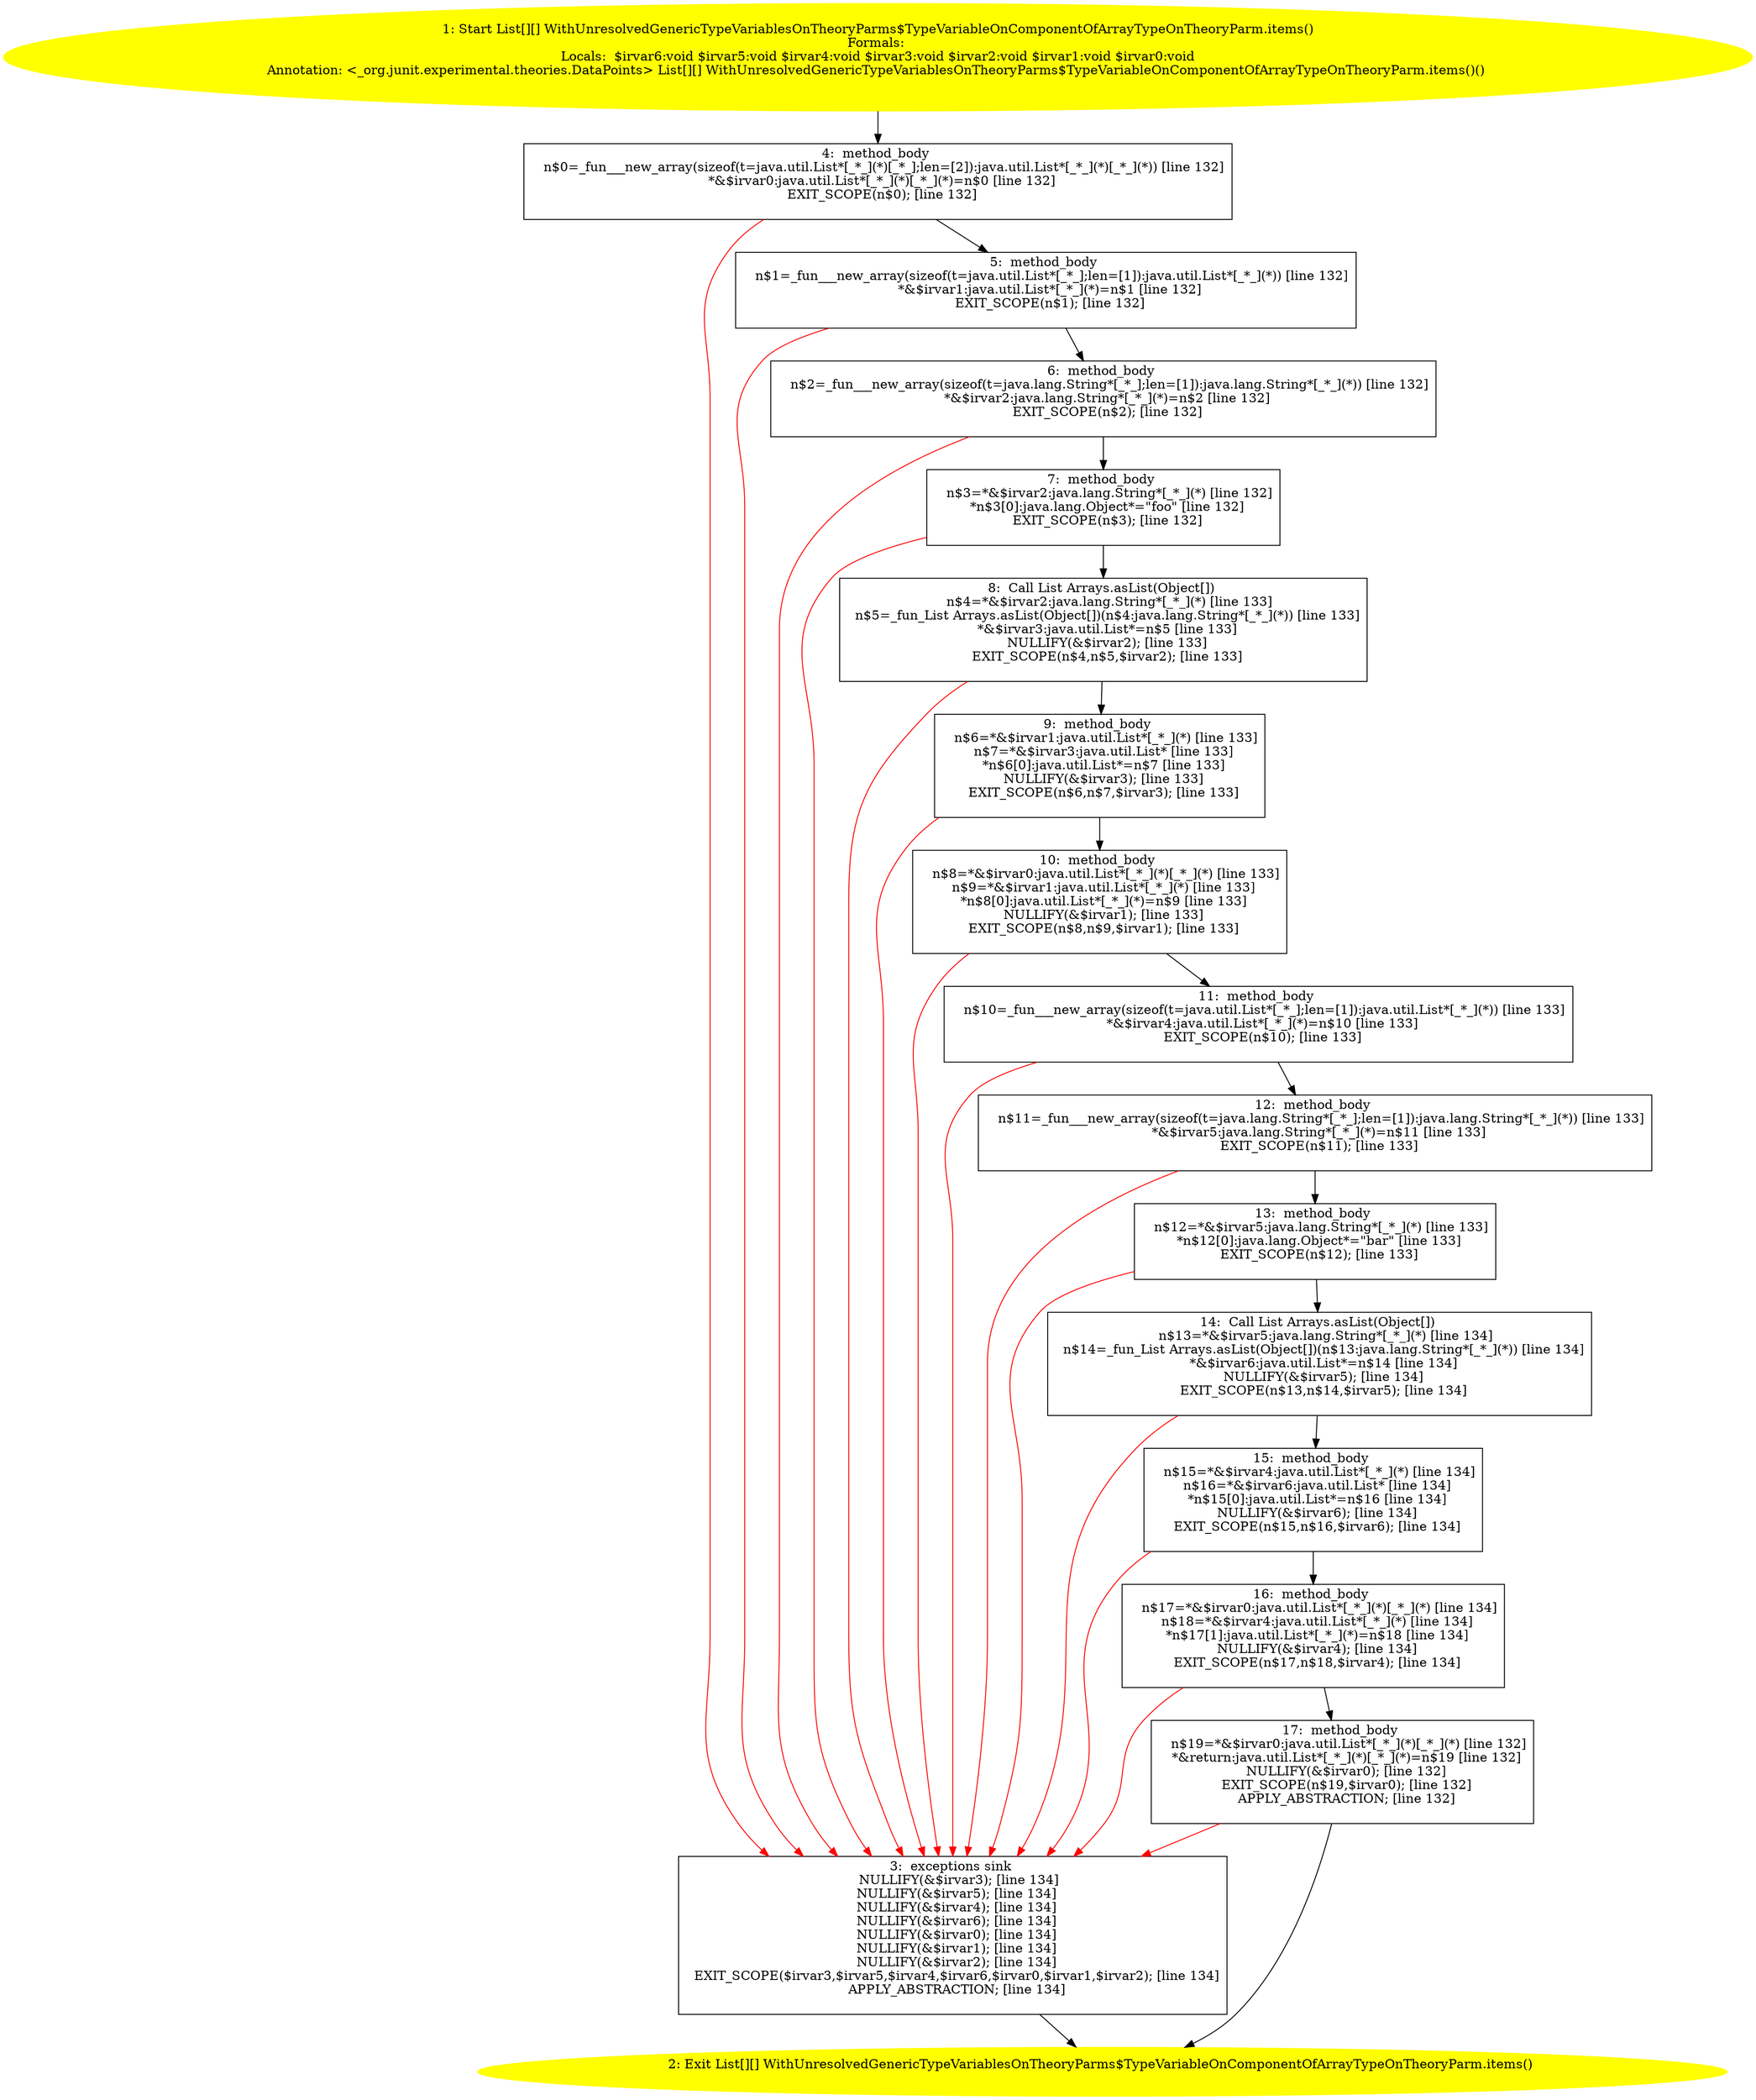 /* @generated */
digraph cfg {
"org.junit.tests.experimental.theories.runner.WithUnresolvedGenericTypeVariablesOnTheoryParms$TypeVar.baaa9215e698dc9c949a1f1531382c4c_1" [label="1: Start List[][] WithUnresolvedGenericTypeVariablesOnTheoryParms$TypeVariableOnComponentOfArrayTypeOnTheoryParm.items()\nFormals: \nLocals:  $irvar6:void $irvar5:void $irvar4:void $irvar3:void $irvar2:void $irvar1:void $irvar0:void\nAnnotation: <_org.junit.experimental.theories.DataPoints> List[][] WithUnresolvedGenericTypeVariablesOnTheoryParms$TypeVariableOnComponentOfArrayTypeOnTheoryParm.items()() \n  " color=yellow style=filled]
	

	 "org.junit.tests.experimental.theories.runner.WithUnresolvedGenericTypeVariablesOnTheoryParms$TypeVar.baaa9215e698dc9c949a1f1531382c4c_1" -> "org.junit.tests.experimental.theories.runner.WithUnresolvedGenericTypeVariablesOnTheoryParms$TypeVar.baaa9215e698dc9c949a1f1531382c4c_4" ;
"org.junit.tests.experimental.theories.runner.WithUnresolvedGenericTypeVariablesOnTheoryParms$TypeVar.baaa9215e698dc9c949a1f1531382c4c_2" [label="2: Exit List[][] WithUnresolvedGenericTypeVariablesOnTheoryParms$TypeVariableOnComponentOfArrayTypeOnTheoryParm.items() \n  " color=yellow style=filled]
	

"org.junit.tests.experimental.theories.runner.WithUnresolvedGenericTypeVariablesOnTheoryParms$TypeVar.baaa9215e698dc9c949a1f1531382c4c_3" [label="3:  exceptions sink \n   NULLIFY(&$irvar3); [line 134]\n  NULLIFY(&$irvar5); [line 134]\n  NULLIFY(&$irvar4); [line 134]\n  NULLIFY(&$irvar6); [line 134]\n  NULLIFY(&$irvar0); [line 134]\n  NULLIFY(&$irvar1); [line 134]\n  NULLIFY(&$irvar2); [line 134]\n  EXIT_SCOPE($irvar3,$irvar5,$irvar4,$irvar6,$irvar0,$irvar1,$irvar2); [line 134]\n  APPLY_ABSTRACTION; [line 134]\n " shape="box"]
	

	 "org.junit.tests.experimental.theories.runner.WithUnresolvedGenericTypeVariablesOnTheoryParms$TypeVar.baaa9215e698dc9c949a1f1531382c4c_3" -> "org.junit.tests.experimental.theories.runner.WithUnresolvedGenericTypeVariablesOnTheoryParms$TypeVar.baaa9215e698dc9c949a1f1531382c4c_2" ;
"org.junit.tests.experimental.theories.runner.WithUnresolvedGenericTypeVariablesOnTheoryParms$TypeVar.baaa9215e698dc9c949a1f1531382c4c_4" [label="4:  method_body \n   n$0=_fun___new_array(sizeof(t=java.util.List*[_*_](*)[_*_];len=[2]):java.util.List*[_*_](*)[_*_](*)) [line 132]\n  *&$irvar0:java.util.List*[_*_](*)[_*_](*)=n$0 [line 132]\n  EXIT_SCOPE(n$0); [line 132]\n " shape="box"]
	

	 "org.junit.tests.experimental.theories.runner.WithUnresolvedGenericTypeVariablesOnTheoryParms$TypeVar.baaa9215e698dc9c949a1f1531382c4c_4" -> "org.junit.tests.experimental.theories.runner.WithUnresolvedGenericTypeVariablesOnTheoryParms$TypeVar.baaa9215e698dc9c949a1f1531382c4c_5" ;
	 "org.junit.tests.experimental.theories.runner.WithUnresolvedGenericTypeVariablesOnTheoryParms$TypeVar.baaa9215e698dc9c949a1f1531382c4c_4" -> "org.junit.tests.experimental.theories.runner.WithUnresolvedGenericTypeVariablesOnTheoryParms$TypeVar.baaa9215e698dc9c949a1f1531382c4c_3" [color="red" ];
"org.junit.tests.experimental.theories.runner.WithUnresolvedGenericTypeVariablesOnTheoryParms$TypeVar.baaa9215e698dc9c949a1f1531382c4c_5" [label="5:  method_body \n   n$1=_fun___new_array(sizeof(t=java.util.List*[_*_];len=[1]):java.util.List*[_*_](*)) [line 132]\n  *&$irvar1:java.util.List*[_*_](*)=n$1 [line 132]\n  EXIT_SCOPE(n$1); [line 132]\n " shape="box"]
	

	 "org.junit.tests.experimental.theories.runner.WithUnresolvedGenericTypeVariablesOnTheoryParms$TypeVar.baaa9215e698dc9c949a1f1531382c4c_5" -> "org.junit.tests.experimental.theories.runner.WithUnresolvedGenericTypeVariablesOnTheoryParms$TypeVar.baaa9215e698dc9c949a1f1531382c4c_6" ;
	 "org.junit.tests.experimental.theories.runner.WithUnresolvedGenericTypeVariablesOnTheoryParms$TypeVar.baaa9215e698dc9c949a1f1531382c4c_5" -> "org.junit.tests.experimental.theories.runner.WithUnresolvedGenericTypeVariablesOnTheoryParms$TypeVar.baaa9215e698dc9c949a1f1531382c4c_3" [color="red" ];
"org.junit.tests.experimental.theories.runner.WithUnresolvedGenericTypeVariablesOnTheoryParms$TypeVar.baaa9215e698dc9c949a1f1531382c4c_6" [label="6:  method_body \n   n$2=_fun___new_array(sizeof(t=java.lang.String*[_*_];len=[1]):java.lang.String*[_*_](*)) [line 132]\n  *&$irvar2:java.lang.String*[_*_](*)=n$2 [line 132]\n  EXIT_SCOPE(n$2); [line 132]\n " shape="box"]
	

	 "org.junit.tests.experimental.theories.runner.WithUnresolvedGenericTypeVariablesOnTheoryParms$TypeVar.baaa9215e698dc9c949a1f1531382c4c_6" -> "org.junit.tests.experimental.theories.runner.WithUnresolvedGenericTypeVariablesOnTheoryParms$TypeVar.baaa9215e698dc9c949a1f1531382c4c_7" ;
	 "org.junit.tests.experimental.theories.runner.WithUnresolvedGenericTypeVariablesOnTheoryParms$TypeVar.baaa9215e698dc9c949a1f1531382c4c_6" -> "org.junit.tests.experimental.theories.runner.WithUnresolvedGenericTypeVariablesOnTheoryParms$TypeVar.baaa9215e698dc9c949a1f1531382c4c_3" [color="red" ];
"org.junit.tests.experimental.theories.runner.WithUnresolvedGenericTypeVariablesOnTheoryParms$TypeVar.baaa9215e698dc9c949a1f1531382c4c_7" [label="7:  method_body \n   n$3=*&$irvar2:java.lang.String*[_*_](*) [line 132]\n  *n$3[0]:java.lang.Object*=\"foo\" [line 132]\n  EXIT_SCOPE(n$3); [line 132]\n " shape="box"]
	

	 "org.junit.tests.experimental.theories.runner.WithUnresolvedGenericTypeVariablesOnTheoryParms$TypeVar.baaa9215e698dc9c949a1f1531382c4c_7" -> "org.junit.tests.experimental.theories.runner.WithUnresolvedGenericTypeVariablesOnTheoryParms$TypeVar.baaa9215e698dc9c949a1f1531382c4c_8" ;
	 "org.junit.tests.experimental.theories.runner.WithUnresolvedGenericTypeVariablesOnTheoryParms$TypeVar.baaa9215e698dc9c949a1f1531382c4c_7" -> "org.junit.tests.experimental.theories.runner.WithUnresolvedGenericTypeVariablesOnTheoryParms$TypeVar.baaa9215e698dc9c949a1f1531382c4c_3" [color="red" ];
"org.junit.tests.experimental.theories.runner.WithUnresolvedGenericTypeVariablesOnTheoryParms$TypeVar.baaa9215e698dc9c949a1f1531382c4c_8" [label="8:  Call List Arrays.asList(Object[]) \n   n$4=*&$irvar2:java.lang.String*[_*_](*) [line 133]\n  n$5=_fun_List Arrays.asList(Object[])(n$4:java.lang.String*[_*_](*)) [line 133]\n  *&$irvar3:java.util.List*=n$5 [line 133]\n  NULLIFY(&$irvar2); [line 133]\n  EXIT_SCOPE(n$4,n$5,$irvar2); [line 133]\n " shape="box"]
	

	 "org.junit.tests.experimental.theories.runner.WithUnresolvedGenericTypeVariablesOnTheoryParms$TypeVar.baaa9215e698dc9c949a1f1531382c4c_8" -> "org.junit.tests.experimental.theories.runner.WithUnresolvedGenericTypeVariablesOnTheoryParms$TypeVar.baaa9215e698dc9c949a1f1531382c4c_9" ;
	 "org.junit.tests.experimental.theories.runner.WithUnresolvedGenericTypeVariablesOnTheoryParms$TypeVar.baaa9215e698dc9c949a1f1531382c4c_8" -> "org.junit.tests.experimental.theories.runner.WithUnresolvedGenericTypeVariablesOnTheoryParms$TypeVar.baaa9215e698dc9c949a1f1531382c4c_3" [color="red" ];
"org.junit.tests.experimental.theories.runner.WithUnresolvedGenericTypeVariablesOnTheoryParms$TypeVar.baaa9215e698dc9c949a1f1531382c4c_9" [label="9:  method_body \n   n$6=*&$irvar1:java.util.List*[_*_](*) [line 133]\n  n$7=*&$irvar3:java.util.List* [line 133]\n  *n$6[0]:java.util.List*=n$7 [line 133]\n  NULLIFY(&$irvar3); [line 133]\n  EXIT_SCOPE(n$6,n$7,$irvar3); [line 133]\n " shape="box"]
	

	 "org.junit.tests.experimental.theories.runner.WithUnresolvedGenericTypeVariablesOnTheoryParms$TypeVar.baaa9215e698dc9c949a1f1531382c4c_9" -> "org.junit.tests.experimental.theories.runner.WithUnresolvedGenericTypeVariablesOnTheoryParms$TypeVar.baaa9215e698dc9c949a1f1531382c4c_10" ;
	 "org.junit.tests.experimental.theories.runner.WithUnresolvedGenericTypeVariablesOnTheoryParms$TypeVar.baaa9215e698dc9c949a1f1531382c4c_9" -> "org.junit.tests.experimental.theories.runner.WithUnresolvedGenericTypeVariablesOnTheoryParms$TypeVar.baaa9215e698dc9c949a1f1531382c4c_3" [color="red" ];
"org.junit.tests.experimental.theories.runner.WithUnresolvedGenericTypeVariablesOnTheoryParms$TypeVar.baaa9215e698dc9c949a1f1531382c4c_10" [label="10:  method_body \n   n$8=*&$irvar0:java.util.List*[_*_](*)[_*_](*) [line 133]\n  n$9=*&$irvar1:java.util.List*[_*_](*) [line 133]\n  *n$8[0]:java.util.List*[_*_](*)=n$9 [line 133]\n  NULLIFY(&$irvar1); [line 133]\n  EXIT_SCOPE(n$8,n$9,$irvar1); [line 133]\n " shape="box"]
	

	 "org.junit.tests.experimental.theories.runner.WithUnresolvedGenericTypeVariablesOnTheoryParms$TypeVar.baaa9215e698dc9c949a1f1531382c4c_10" -> "org.junit.tests.experimental.theories.runner.WithUnresolvedGenericTypeVariablesOnTheoryParms$TypeVar.baaa9215e698dc9c949a1f1531382c4c_11" ;
	 "org.junit.tests.experimental.theories.runner.WithUnresolvedGenericTypeVariablesOnTheoryParms$TypeVar.baaa9215e698dc9c949a1f1531382c4c_10" -> "org.junit.tests.experimental.theories.runner.WithUnresolvedGenericTypeVariablesOnTheoryParms$TypeVar.baaa9215e698dc9c949a1f1531382c4c_3" [color="red" ];
"org.junit.tests.experimental.theories.runner.WithUnresolvedGenericTypeVariablesOnTheoryParms$TypeVar.baaa9215e698dc9c949a1f1531382c4c_11" [label="11:  method_body \n   n$10=_fun___new_array(sizeof(t=java.util.List*[_*_];len=[1]):java.util.List*[_*_](*)) [line 133]\n  *&$irvar4:java.util.List*[_*_](*)=n$10 [line 133]\n  EXIT_SCOPE(n$10); [line 133]\n " shape="box"]
	

	 "org.junit.tests.experimental.theories.runner.WithUnresolvedGenericTypeVariablesOnTheoryParms$TypeVar.baaa9215e698dc9c949a1f1531382c4c_11" -> "org.junit.tests.experimental.theories.runner.WithUnresolvedGenericTypeVariablesOnTheoryParms$TypeVar.baaa9215e698dc9c949a1f1531382c4c_12" ;
	 "org.junit.tests.experimental.theories.runner.WithUnresolvedGenericTypeVariablesOnTheoryParms$TypeVar.baaa9215e698dc9c949a1f1531382c4c_11" -> "org.junit.tests.experimental.theories.runner.WithUnresolvedGenericTypeVariablesOnTheoryParms$TypeVar.baaa9215e698dc9c949a1f1531382c4c_3" [color="red" ];
"org.junit.tests.experimental.theories.runner.WithUnresolvedGenericTypeVariablesOnTheoryParms$TypeVar.baaa9215e698dc9c949a1f1531382c4c_12" [label="12:  method_body \n   n$11=_fun___new_array(sizeof(t=java.lang.String*[_*_];len=[1]):java.lang.String*[_*_](*)) [line 133]\n  *&$irvar5:java.lang.String*[_*_](*)=n$11 [line 133]\n  EXIT_SCOPE(n$11); [line 133]\n " shape="box"]
	

	 "org.junit.tests.experimental.theories.runner.WithUnresolvedGenericTypeVariablesOnTheoryParms$TypeVar.baaa9215e698dc9c949a1f1531382c4c_12" -> "org.junit.tests.experimental.theories.runner.WithUnresolvedGenericTypeVariablesOnTheoryParms$TypeVar.baaa9215e698dc9c949a1f1531382c4c_13" ;
	 "org.junit.tests.experimental.theories.runner.WithUnresolvedGenericTypeVariablesOnTheoryParms$TypeVar.baaa9215e698dc9c949a1f1531382c4c_12" -> "org.junit.tests.experimental.theories.runner.WithUnresolvedGenericTypeVariablesOnTheoryParms$TypeVar.baaa9215e698dc9c949a1f1531382c4c_3" [color="red" ];
"org.junit.tests.experimental.theories.runner.WithUnresolvedGenericTypeVariablesOnTheoryParms$TypeVar.baaa9215e698dc9c949a1f1531382c4c_13" [label="13:  method_body \n   n$12=*&$irvar5:java.lang.String*[_*_](*) [line 133]\n  *n$12[0]:java.lang.Object*=\"bar\" [line 133]\n  EXIT_SCOPE(n$12); [line 133]\n " shape="box"]
	

	 "org.junit.tests.experimental.theories.runner.WithUnresolvedGenericTypeVariablesOnTheoryParms$TypeVar.baaa9215e698dc9c949a1f1531382c4c_13" -> "org.junit.tests.experimental.theories.runner.WithUnresolvedGenericTypeVariablesOnTheoryParms$TypeVar.baaa9215e698dc9c949a1f1531382c4c_14" ;
	 "org.junit.tests.experimental.theories.runner.WithUnresolvedGenericTypeVariablesOnTheoryParms$TypeVar.baaa9215e698dc9c949a1f1531382c4c_13" -> "org.junit.tests.experimental.theories.runner.WithUnresolvedGenericTypeVariablesOnTheoryParms$TypeVar.baaa9215e698dc9c949a1f1531382c4c_3" [color="red" ];
"org.junit.tests.experimental.theories.runner.WithUnresolvedGenericTypeVariablesOnTheoryParms$TypeVar.baaa9215e698dc9c949a1f1531382c4c_14" [label="14:  Call List Arrays.asList(Object[]) \n   n$13=*&$irvar5:java.lang.String*[_*_](*) [line 134]\n  n$14=_fun_List Arrays.asList(Object[])(n$13:java.lang.String*[_*_](*)) [line 134]\n  *&$irvar6:java.util.List*=n$14 [line 134]\n  NULLIFY(&$irvar5); [line 134]\n  EXIT_SCOPE(n$13,n$14,$irvar5); [line 134]\n " shape="box"]
	

	 "org.junit.tests.experimental.theories.runner.WithUnresolvedGenericTypeVariablesOnTheoryParms$TypeVar.baaa9215e698dc9c949a1f1531382c4c_14" -> "org.junit.tests.experimental.theories.runner.WithUnresolvedGenericTypeVariablesOnTheoryParms$TypeVar.baaa9215e698dc9c949a1f1531382c4c_15" ;
	 "org.junit.tests.experimental.theories.runner.WithUnresolvedGenericTypeVariablesOnTheoryParms$TypeVar.baaa9215e698dc9c949a1f1531382c4c_14" -> "org.junit.tests.experimental.theories.runner.WithUnresolvedGenericTypeVariablesOnTheoryParms$TypeVar.baaa9215e698dc9c949a1f1531382c4c_3" [color="red" ];
"org.junit.tests.experimental.theories.runner.WithUnresolvedGenericTypeVariablesOnTheoryParms$TypeVar.baaa9215e698dc9c949a1f1531382c4c_15" [label="15:  method_body \n   n$15=*&$irvar4:java.util.List*[_*_](*) [line 134]\n  n$16=*&$irvar6:java.util.List* [line 134]\n  *n$15[0]:java.util.List*=n$16 [line 134]\n  NULLIFY(&$irvar6); [line 134]\n  EXIT_SCOPE(n$15,n$16,$irvar6); [line 134]\n " shape="box"]
	

	 "org.junit.tests.experimental.theories.runner.WithUnresolvedGenericTypeVariablesOnTheoryParms$TypeVar.baaa9215e698dc9c949a1f1531382c4c_15" -> "org.junit.tests.experimental.theories.runner.WithUnresolvedGenericTypeVariablesOnTheoryParms$TypeVar.baaa9215e698dc9c949a1f1531382c4c_16" ;
	 "org.junit.tests.experimental.theories.runner.WithUnresolvedGenericTypeVariablesOnTheoryParms$TypeVar.baaa9215e698dc9c949a1f1531382c4c_15" -> "org.junit.tests.experimental.theories.runner.WithUnresolvedGenericTypeVariablesOnTheoryParms$TypeVar.baaa9215e698dc9c949a1f1531382c4c_3" [color="red" ];
"org.junit.tests.experimental.theories.runner.WithUnresolvedGenericTypeVariablesOnTheoryParms$TypeVar.baaa9215e698dc9c949a1f1531382c4c_16" [label="16:  method_body \n   n$17=*&$irvar0:java.util.List*[_*_](*)[_*_](*) [line 134]\n  n$18=*&$irvar4:java.util.List*[_*_](*) [line 134]\n  *n$17[1]:java.util.List*[_*_](*)=n$18 [line 134]\n  NULLIFY(&$irvar4); [line 134]\n  EXIT_SCOPE(n$17,n$18,$irvar4); [line 134]\n " shape="box"]
	

	 "org.junit.tests.experimental.theories.runner.WithUnresolvedGenericTypeVariablesOnTheoryParms$TypeVar.baaa9215e698dc9c949a1f1531382c4c_16" -> "org.junit.tests.experimental.theories.runner.WithUnresolvedGenericTypeVariablesOnTheoryParms$TypeVar.baaa9215e698dc9c949a1f1531382c4c_17" ;
	 "org.junit.tests.experimental.theories.runner.WithUnresolvedGenericTypeVariablesOnTheoryParms$TypeVar.baaa9215e698dc9c949a1f1531382c4c_16" -> "org.junit.tests.experimental.theories.runner.WithUnresolvedGenericTypeVariablesOnTheoryParms$TypeVar.baaa9215e698dc9c949a1f1531382c4c_3" [color="red" ];
"org.junit.tests.experimental.theories.runner.WithUnresolvedGenericTypeVariablesOnTheoryParms$TypeVar.baaa9215e698dc9c949a1f1531382c4c_17" [label="17:  method_body \n   n$19=*&$irvar0:java.util.List*[_*_](*)[_*_](*) [line 132]\n  *&return:java.util.List*[_*_](*)[_*_](*)=n$19 [line 132]\n  NULLIFY(&$irvar0); [line 132]\n  EXIT_SCOPE(n$19,$irvar0); [line 132]\n  APPLY_ABSTRACTION; [line 132]\n " shape="box"]
	

	 "org.junit.tests.experimental.theories.runner.WithUnresolvedGenericTypeVariablesOnTheoryParms$TypeVar.baaa9215e698dc9c949a1f1531382c4c_17" -> "org.junit.tests.experimental.theories.runner.WithUnresolvedGenericTypeVariablesOnTheoryParms$TypeVar.baaa9215e698dc9c949a1f1531382c4c_2" ;
	 "org.junit.tests.experimental.theories.runner.WithUnresolvedGenericTypeVariablesOnTheoryParms$TypeVar.baaa9215e698dc9c949a1f1531382c4c_17" -> "org.junit.tests.experimental.theories.runner.WithUnresolvedGenericTypeVariablesOnTheoryParms$TypeVar.baaa9215e698dc9c949a1f1531382c4c_3" [color="red" ];
}
